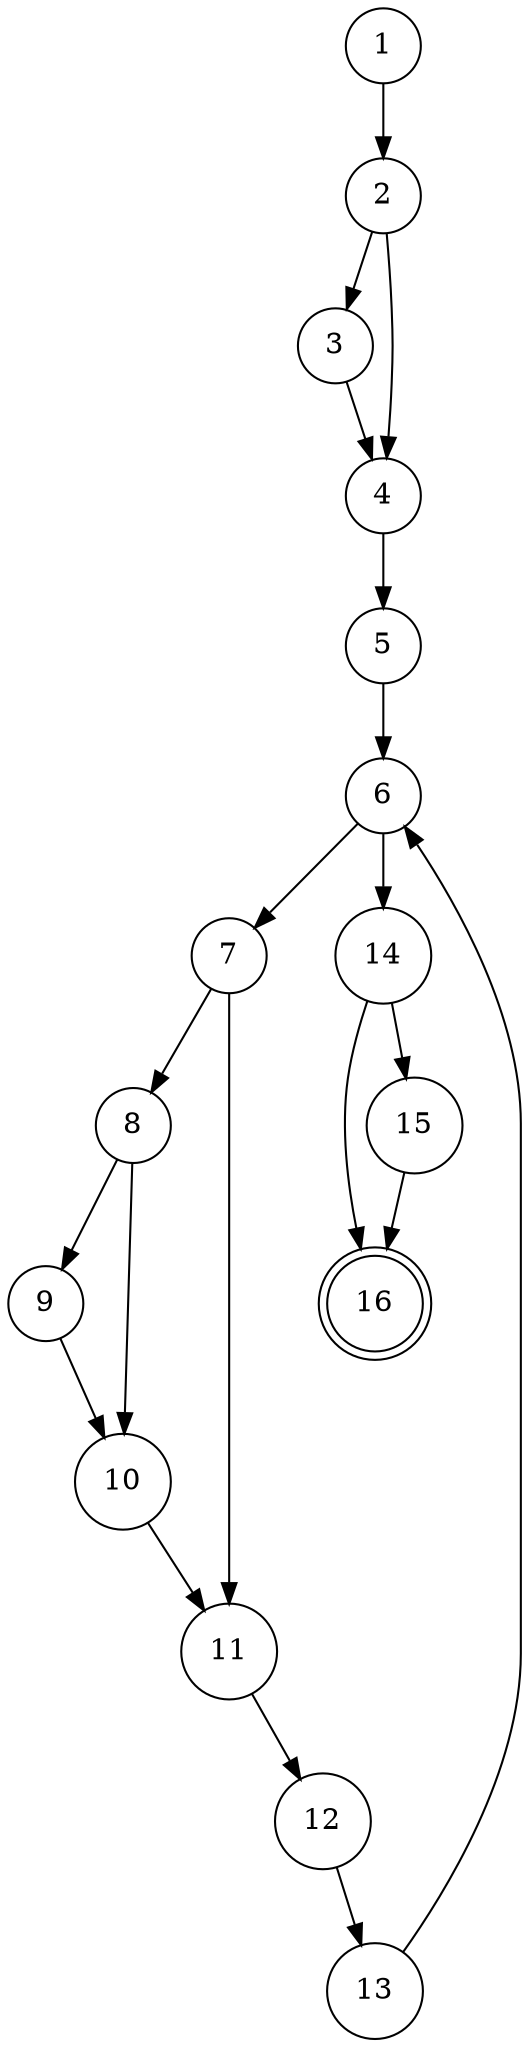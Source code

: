 digraph cfg{
node [shape = doublecircle] 16;
node [shape = circle];
/* definition of threadIdx.x at 1 */
/* definition of threadIdx.y at 1 */
/* definition of threadIdx.z at 1 */
/* definition of blockIdx.x at 1 */
/* definition of blockIdx.y at 1 */
/* definition of blockIdx.z at 1 */
/* definition of blockDim.x at 1 */
/* definition of blockDim.y at 1 */
/* definition of blockDim.z at 1 */
/* definition of gridDim.x at 1 */
/* definition of gridDim.y at 1 */
/* definition of gridDim.z at 1 */
/* definition of sdata at 1 */
/* definition of sdata at 3 */
/* definition of s at 5 */
/* definition of s at 5 */
/* definition of sdata at 9 */
/* definition of g_odata at 15 */
/* definition of g_data at 1 */
/* definition of g_odata at 1 */
/* definition of N at 1 */
/* definition of tid at 1 */
/* definition of i at 1 */
/* cusage of threadIdx.x at 1 */
/* cusage of blockIdx.x at 1 */
/* cusage of blockDim.x at 1 */
/* cusage of threadIdx.x at 1 */
/* cusage of tid at 1 */
/* cusage of g_data at 3 */
/* cusage of tid at 3 */
/* cusage of i at 3 */
/* cusage of blockDim.x at 5 */
/* cusage of s at 13 */
/* cusage of i at 7 */
/* cusage of s at 7 */
/* cusage of tid at 8 */
/* cusage of tid at 8 */
/* cusage of s at 8 */
/* cusage of sdata at 9 */
/* cusage of tid at 9 */
/* cusage of tid at 9 */
/* cusage of s at 9 */
/* cusage of tid at 14 */
/* cusage of sdata at 15 */
/* cusage of blockIdx.x at 15 */
/* pusage of i at 2 */
/* pusage of i at 2 */
/* pusage of N at 2 */
/* pusage of N at 2 */
/* pusage of s at 6 */
/* pusage of s at 6 */
/* pusage of tid at 7 */
/* pusage of tid at 7 */
/* pusage of s at 7 */
/* pusage of s at 7 */
/* pusage of N at 7 */
/* pusage of N at 7 */
/* pusage of sdata at 8 */
/* pusage of sdata at 8 */
/* pusage of sdata at 8 */
/* pusage of sdata at 8 */
/* susage of d_a at 16 */
/* susage of d_b at 16 */
/* m_recv.0 of d_a at 1 */
/* m_recv.0 of d_b at 1 */
/* m_recv.0 of N at 1 */
/* m_send.0 of d_a at 16 */
/* m_send.0 of d_b at 16 */
/* global of d_a at 0 */
/* global of d_b at 0 */
/* global of N at 0 */
/* global of d_b at 0 */
/* global of d_c at 0 */
/* global of limit at 0 */
/* global of d_a at 0 */
/* global of d_b at 0 */
/* global of N at 0 */
/* global of d_b at 0 */
/* global of d_c at 0 */
/* global of limit at 0 */
/* shared of sdata at 0 */
/* shared of sdata at 0 */
1 -> 2;
2 -> 3;
3 -> 4;
2 -> 4;
4 -> 5;
5 -> 6;
6 -> 7;
7 -> 8;
8 -> 9;
9 -> 10;
8 -> 10;
10 -> 11;
7 -> 11;
11 -> 12;
12 -> 13;
13 -> 6;
6 -> 14;
14 -> 15;
15 -> 16;
14 -> 16;
}